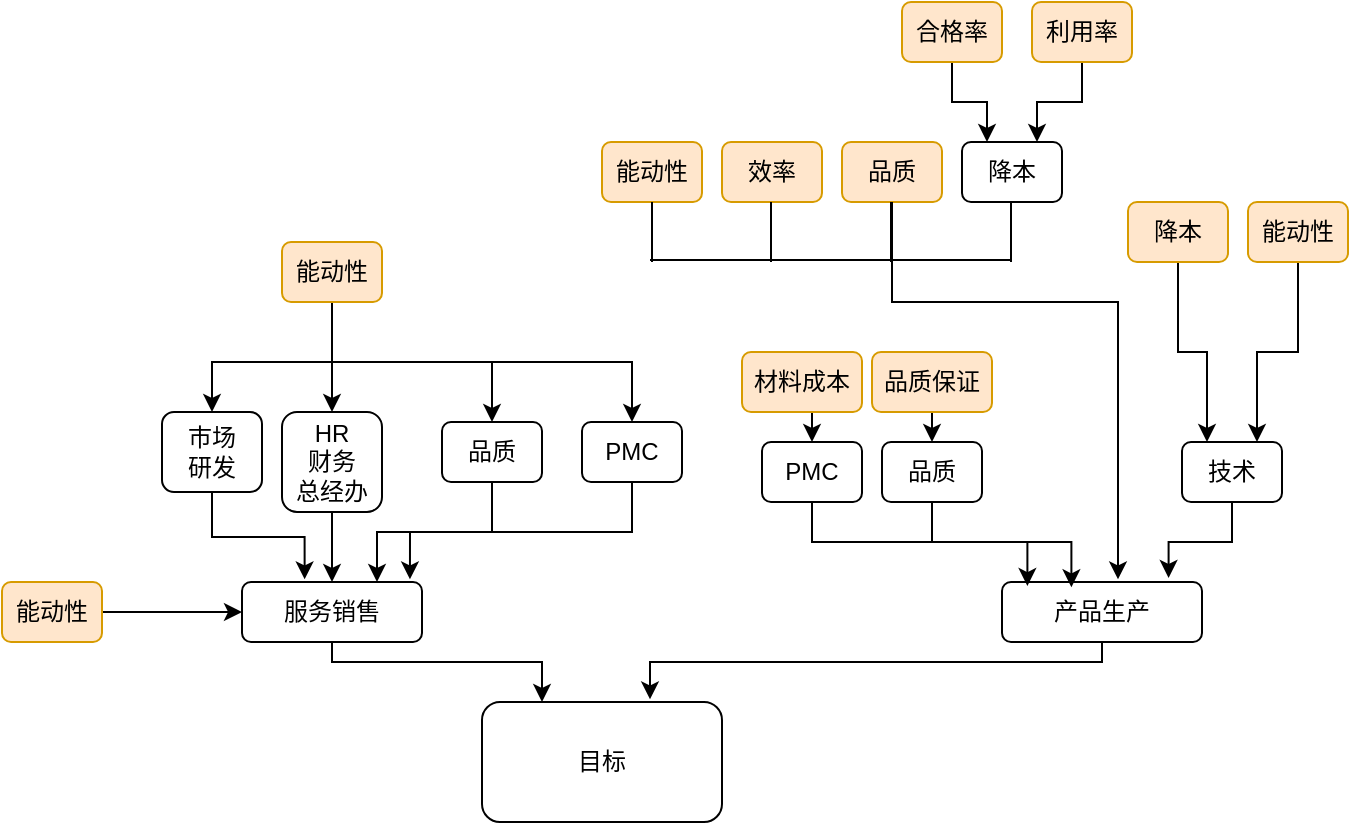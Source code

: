 <mxfile version="24.7.16">
  <diagram name="Page-1" id="5f0bae14-7c28-e335-631c-24af17079c00">
    <mxGraphModel dx="786" dy="463" grid="1" gridSize="10" guides="1" tooltips="1" connect="1" arrows="1" fold="1" page="1" pageScale="1" pageWidth="1100" pageHeight="850" background="none" math="0" shadow="0">
      <root>
        <mxCell id="0" />
        <mxCell id="1" parent="0" />
        <mxCell id="xwVzSHvfbgsdyxj7SPSe-2" value="目标" style="rounded=1;whiteSpace=wrap;html=1;" vertex="1" parent="1">
          <mxGeometry x="290" y="700" width="120" height="60" as="geometry" />
        </mxCell>
        <mxCell id="xwVzSHvfbgsdyxj7SPSe-48" style="edgeStyle=orthogonalEdgeStyle;rounded=0;orthogonalLoop=1;jettySize=auto;html=1;exitX=0.5;exitY=1;exitDx=0;exitDy=0;entryX=0.25;entryY=0;entryDx=0;entryDy=0;" edge="1" parent="1" source="xwVzSHvfbgsdyxj7SPSe-3" target="xwVzSHvfbgsdyxj7SPSe-2">
          <mxGeometry relative="1" as="geometry">
            <Array as="points">
              <mxPoint x="215" y="680" />
              <mxPoint x="320" y="680" />
            </Array>
          </mxGeometry>
        </mxCell>
        <mxCell id="xwVzSHvfbgsdyxj7SPSe-3" value="服务销售" style="rounded=1;whiteSpace=wrap;html=1;" vertex="1" parent="1">
          <mxGeometry x="170" y="640" width="90" height="30" as="geometry" />
        </mxCell>
        <mxCell id="xwVzSHvfbgsdyxj7SPSe-4" value="产品生产" style="rounded=1;whiteSpace=wrap;html=1;" vertex="1" parent="1">
          <mxGeometry x="550" y="640" width="100" height="30" as="geometry" />
        </mxCell>
        <mxCell id="xwVzSHvfbgsdyxj7SPSe-6" value="市场&lt;div&gt;研发&lt;/div&gt;" style="rounded=1;whiteSpace=wrap;html=1;" vertex="1" parent="1">
          <mxGeometry x="130" y="555" width="50" height="40" as="geometry" />
        </mxCell>
        <mxCell id="xwVzSHvfbgsdyxj7SPSe-57" style="edgeStyle=orthogonalEdgeStyle;rounded=0;orthogonalLoop=1;jettySize=auto;html=1;exitX=0.5;exitY=1;exitDx=0;exitDy=0;entryX=0.75;entryY=0;entryDx=0;entryDy=0;" edge="1" parent="1" source="xwVzSHvfbgsdyxj7SPSe-7" target="xwVzSHvfbgsdyxj7SPSe-3">
          <mxGeometry relative="1" as="geometry" />
        </mxCell>
        <mxCell id="xwVzSHvfbgsdyxj7SPSe-7" value="品质" style="rounded=1;whiteSpace=wrap;html=1;" vertex="1" parent="1">
          <mxGeometry x="270" y="560" width="50" height="30" as="geometry" />
        </mxCell>
        <mxCell id="xwVzSHvfbgsdyxj7SPSe-56" style="edgeStyle=orthogonalEdgeStyle;rounded=0;orthogonalLoop=1;jettySize=auto;html=1;exitX=0.5;exitY=1;exitDx=0;exitDy=0;entryX=0.5;entryY=0;entryDx=0;entryDy=0;" edge="1" parent="1" source="xwVzSHvfbgsdyxj7SPSe-8" target="xwVzSHvfbgsdyxj7SPSe-3">
          <mxGeometry relative="1" as="geometry" />
        </mxCell>
        <mxCell id="xwVzSHvfbgsdyxj7SPSe-8" value="HR&lt;div&gt;财务&lt;/div&gt;&lt;div&gt;总经办&lt;/div&gt;" style="rounded=1;whiteSpace=wrap;html=1;" vertex="1" parent="1">
          <mxGeometry x="190" y="555" width="50" height="50" as="geometry" />
        </mxCell>
        <mxCell id="xwVzSHvfbgsdyxj7SPSe-9" value="PMC" style="rounded=1;whiteSpace=wrap;html=1;" vertex="1" parent="1">
          <mxGeometry x="340" y="560" width="50" height="30" as="geometry" />
        </mxCell>
        <mxCell id="xwVzSHvfbgsdyxj7SPSe-11" value="品质" style="rounded=1;whiteSpace=wrap;html=1;" vertex="1" parent="1">
          <mxGeometry x="490" y="570" width="50" height="30" as="geometry" />
        </mxCell>
        <mxCell id="xwVzSHvfbgsdyxj7SPSe-13" value="技术" style="rounded=1;whiteSpace=wrap;html=1;" vertex="1" parent="1">
          <mxGeometry x="640" y="570" width="50" height="30" as="geometry" />
        </mxCell>
        <mxCell id="xwVzSHvfbgsdyxj7SPSe-81" style="edgeStyle=orthogonalEdgeStyle;rounded=0;orthogonalLoop=1;jettySize=auto;html=1;exitX=0.5;exitY=1;exitDx=0;exitDy=0;entryX=0.5;entryY=0;entryDx=0;entryDy=0;" edge="1" parent="1" source="xwVzSHvfbgsdyxj7SPSe-15" target="xwVzSHvfbgsdyxj7SPSe-79">
          <mxGeometry relative="1" as="geometry" />
        </mxCell>
        <mxCell id="xwVzSHvfbgsdyxj7SPSe-15" value="材料成本" style="rounded=1;whiteSpace=wrap;html=1;fillColor=#ffe6cc;strokeColor=#d79b00;" vertex="1" parent="1">
          <mxGeometry x="420" y="525" width="60" height="30" as="geometry" />
        </mxCell>
        <mxCell id="xwVzSHvfbgsdyxj7SPSe-59" style="edgeStyle=orthogonalEdgeStyle;rounded=0;orthogonalLoop=1;jettySize=auto;html=1;exitX=0.5;exitY=1;exitDx=0;exitDy=0;entryX=0.5;entryY=0;entryDx=0;entryDy=0;" edge="1" parent="1" source="xwVzSHvfbgsdyxj7SPSe-17" target="xwVzSHvfbgsdyxj7SPSe-8">
          <mxGeometry relative="1" as="geometry" />
        </mxCell>
        <mxCell id="xwVzSHvfbgsdyxj7SPSe-61" style="edgeStyle=orthogonalEdgeStyle;rounded=0;orthogonalLoop=1;jettySize=auto;html=1;exitX=0.5;exitY=1;exitDx=0;exitDy=0;entryX=0.5;entryY=0;entryDx=0;entryDy=0;" edge="1" parent="1" source="xwVzSHvfbgsdyxj7SPSe-17" target="xwVzSHvfbgsdyxj7SPSe-7">
          <mxGeometry relative="1" as="geometry" />
        </mxCell>
        <mxCell id="xwVzSHvfbgsdyxj7SPSe-62" style="edgeStyle=orthogonalEdgeStyle;rounded=0;orthogonalLoop=1;jettySize=auto;html=1;exitX=0.5;exitY=1;exitDx=0;exitDy=0;entryX=0.5;entryY=0;entryDx=0;entryDy=0;" edge="1" parent="1" source="xwVzSHvfbgsdyxj7SPSe-17" target="xwVzSHvfbgsdyxj7SPSe-9">
          <mxGeometry relative="1" as="geometry" />
        </mxCell>
        <mxCell id="xwVzSHvfbgsdyxj7SPSe-63" style="edgeStyle=orthogonalEdgeStyle;rounded=0;orthogonalLoop=1;jettySize=auto;html=1;exitX=0.5;exitY=1;exitDx=0;exitDy=0;entryX=0.5;entryY=0;entryDx=0;entryDy=0;" edge="1" parent="1" source="xwVzSHvfbgsdyxj7SPSe-17" target="xwVzSHvfbgsdyxj7SPSe-6">
          <mxGeometry relative="1" as="geometry">
            <Array as="points">
              <mxPoint x="215" y="530" />
              <mxPoint x="155" y="530" />
            </Array>
          </mxGeometry>
        </mxCell>
        <mxCell id="xwVzSHvfbgsdyxj7SPSe-17" value="能动性" style="rounded=1;whiteSpace=wrap;html=1;fillColor=#ffe6cc;strokeColor=#d79b00;" vertex="1" parent="1">
          <mxGeometry x="190" y="470" width="50" height="30" as="geometry" />
        </mxCell>
        <mxCell id="xwVzSHvfbgsdyxj7SPSe-89" style="edgeStyle=orthogonalEdgeStyle;rounded=0;orthogonalLoop=1;jettySize=auto;html=1;exitX=0.5;exitY=1;exitDx=0;exitDy=0;entryX=0.75;entryY=0;entryDx=0;entryDy=0;" edge="1" parent="1" source="xwVzSHvfbgsdyxj7SPSe-18" target="xwVzSHvfbgsdyxj7SPSe-13">
          <mxGeometry relative="1" as="geometry" />
        </mxCell>
        <mxCell id="xwVzSHvfbgsdyxj7SPSe-18" value="能动性" style="rounded=1;whiteSpace=wrap;html=1;fillColor=#ffe6cc;strokeColor=#d79b00;" vertex="1" parent="1">
          <mxGeometry x="673" y="450" width="50" height="30" as="geometry" />
        </mxCell>
        <mxCell id="xwVzSHvfbgsdyxj7SPSe-88" style="edgeStyle=orthogonalEdgeStyle;rounded=0;orthogonalLoop=1;jettySize=auto;html=1;exitX=0.5;exitY=1;exitDx=0;exitDy=0;entryX=0.25;entryY=0;entryDx=0;entryDy=0;" edge="1" parent="1" source="xwVzSHvfbgsdyxj7SPSe-19" target="xwVzSHvfbgsdyxj7SPSe-13">
          <mxGeometry relative="1" as="geometry" />
        </mxCell>
        <mxCell id="xwVzSHvfbgsdyxj7SPSe-19" value="降本" style="rounded=1;whiteSpace=wrap;html=1;fillColor=#ffe6cc;strokeColor=#d79b00;" vertex="1" parent="1">
          <mxGeometry x="613" y="450" width="50" height="30" as="geometry" />
        </mxCell>
        <mxCell id="xwVzSHvfbgsdyxj7SPSe-20" value="能动性" style="rounded=1;whiteSpace=wrap;html=1;fillColor=#ffe6cc;strokeColor=#d79b00;" vertex="1" parent="1">
          <mxGeometry x="350" y="420" width="50" height="30" as="geometry" />
        </mxCell>
        <mxCell id="xwVzSHvfbgsdyxj7SPSe-21" value="效率" style="rounded=1;whiteSpace=wrap;html=1;fillColor=#ffe6cc;strokeColor=#d79b00;" vertex="1" parent="1">
          <mxGeometry x="410" y="420" width="50" height="30" as="geometry" />
        </mxCell>
        <mxCell id="xwVzSHvfbgsdyxj7SPSe-65" style="edgeStyle=orthogonalEdgeStyle;rounded=0;orthogonalLoop=1;jettySize=auto;html=1;exitX=0.5;exitY=1;exitDx=0;exitDy=0;entryX=0.5;entryY=0;entryDx=0;entryDy=0;" edge="1" parent="1" source="xwVzSHvfbgsdyxj7SPSe-22" target="xwVzSHvfbgsdyxj7SPSe-11">
          <mxGeometry relative="1" as="geometry" />
        </mxCell>
        <mxCell id="xwVzSHvfbgsdyxj7SPSe-22" value="品质保证" style="rounded=1;whiteSpace=wrap;html=1;fillColor=#ffe6cc;strokeColor=#d79b00;" vertex="1" parent="1">
          <mxGeometry x="485" y="525" width="60" height="30" as="geometry" />
        </mxCell>
        <mxCell id="xwVzSHvfbgsdyxj7SPSe-23" value="品质" style="rounded=1;whiteSpace=wrap;html=1;fillColor=#ffe6cc;strokeColor=#d79b00;" vertex="1" parent="1">
          <mxGeometry x="470" y="420" width="50" height="30" as="geometry" />
        </mxCell>
        <mxCell id="xwVzSHvfbgsdyxj7SPSe-24" value="降本" style="rounded=1;whiteSpace=wrap;html=1;" vertex="1" parent="1">
          <mxGeometry x="530" y="420" width="50" height="30" as="geometry" />
        </mxCell>
        <mxCell id="xwVzSHvfbgsdyxj7SPSe-70" style="edgeStyle=orthogonalEdgeStyle;rounded=0;orthogonalLoop=1;jettySize=auto;html=1;exitX=0.5;exitY=1;exitDx=0;exitDy=0;entryX=0.25;entryY=0;entryDx=0;entryDy=0;" edge="1" parent="1" source="xwVzSHvfbgsdyxj7SPSe-25" target="xwVzSHvfbgsdyxj7SPSe-24">
          <mxGeometry relative="1" as="geometry" />
        </mxCell>
        <mxCell id="xwVzSHvfbgsdyxj7SPSe-25" value="合格率" style="rounded=1;whiteSpace=wrap;html=1;fillColor=#ffe6cc;strokeColor=#d79b00;" vertex="1" parent="1">
          <mxGeometry x="500" y="350" width="50" height="30" as="geometry" />
        </mxCell>
        <mxCell id="xwVzSHvfbgsdyxj7SPSe-71" style="edgeStyle=orthogonalEdgeStyle;rounded=0;orthogonalLoop=1;jettySize=auto;html=1;exitX=0.5;exitY=1;exitDx=0;exitDy=0;entryX=0.75;entryY=0;entryDx=0;entryDy=0;" edge="1" parent="1" source="xwVzSHvfbgsdyxj7SPSe-26" target="xwVzSHvfbgsdyxj7SPSe-24">
          <mxGeometry relative="1" as="geometry" />
        </mxCell>
        <mxCell id="xwVzSHvfbgsdyxj7SPSe-26" value="利用率" style="rounded=1;whiteSpace=wrap;html=1;fillColor=#ffe6cc;strokeColor=#d79b00;" vertex="1" parent="1">
          <mxGeometry x="565" y="350" width="50" height="30" as="geometry" />
        </mxCell>
        <mxCell id="xwVzSHvfbgsdyxj7SPSe-49" style="edgeStyle=orthogonalEdgeStyle;rounded=0;orthogonalLoop=1;jettySize=auto;html=1;exitX=0.5;exitY=1;exitDx=0;exitDy=0;entryX=0.7;entryY=-0.022;entryDx=0;entryDy=0;entryPerimeter=0;" edge="1" parent="1" source="xwVzSHvfbgsdyxj7SPSe-4" target="xwVzSHvfbgsdyxj7SPSe-2">
          <mxGeometry relative="1" as="geometry">
            <Array as="points">
              <mxPoint x="600" y="680" />
              <mxPoint x="374" y="680" />
            </Array>
          </mxGeometry>
        </mxCell>
        <mxCell id="xwVzSHvfbgsdyxj7SPSe-50" style="edgeStyle=orthogonalEdgeStyle;rounded=0;orthogonalLoop=1;jettySize=auto;html=1;exitX=0.5;exitY=1;exitDx=0;exitDy=0;entryX=0.127;entryY=0.067;entryDx=0;entryDy=0;entryPerimeter=0;" edge="1" parent="1" source="xwVzSHvfbgsdyxj7SPSe-11" target="xwVzSHvfbgsdyxj7SPSe-4">
          <mxGeometry relative="1" as="geometry" />
        </mxCell>
        <mxCell id="xwVzSHvfbgsdyxj7SPSe-55" style="edgeStyle=orthogonalEdgeStyle;rounded=0;orthogonalLoop=1;jettySize=auto;html=1;exitX=0.5;exitY=1;exitDx=0;exitDy=0;entryX=0.348;entryY=-0.044;entryDx=0;entryDy=0;entryPerimeter=0;" edge="1" parent="1" source="xwVzSHvfbgsdyxj7SPSe-6" target="xwVzSHvfbgsdyxj7SPSe-3">
          <mxGeometry relative="1" as="geometry" />
        </mxCell>
        <mxCell id="xwVzSHvfbgsdyxj7SPSe-58" style="edgeStyle=orthogonalEdgeStyle;rounded=0;orthogonalLoop=1;jettySize=auto;html=1;exitX=0.5;exitY=1;exitDx=0;exitDy=0;entryX=0.933;entryY=-0.044;entryDx=0;entryDy=0;entryPerimeter=0;" edge="1" parent="1" source="xwVzSHvfbgsdyxj7SPSe-9" target="xwVzSHvfbgsdyxj7SPSe-3">
          <mxGeometry relative="1" as="geometry" />
        </mxCell>
        <mxCell id="xwVzSHvfbgsdyxj7SPSe-73" value="" style="endArrow=none;html=1;rounded=0;" edge="1" parent="1">
          <mxGeometry width="50" height="50" relative="1" as="geometry">
            <mxPoint x="374" y="479" as="sourcePoint" />
            <mxPoint x="554" y="479" as="targetPoint" />
            <Array as="points">
              <mxPoint x="470" y="479" />
            </Array>
          </mxGeometry>
        </mxCell>
        <mxCell id="xwVzSHvfbgsdyxj7SPSe-74" value="" style="endArrow=none;html=1;rounded=0;entryX=0.5;entryY=1;entryDx=0;entryDy=0;" edge="1" parent="1" target="xwVzSHvfbgsdyxj7SPSe-20">
          <mxGeometry width="50" height="50" relative="1" as="geometry">
            <mxPoint x="375" y="480" as="sourcePoint" />
            <mxPoint x="440" y="520" as="targetPoint" />
          </mxGeometry>
        </mxCell>
        <mxCell id="xwVzSHvfbgsdyxj7SPSe-75" value="" style="endArrow=none;html=1;rounded=0;entryX=0.5;entryY=1;entryDx=0;entryDy=0;" edge="1" parent="1">
          <mxGeometry width="50" height="50" relative="1" as="geometry">
            <mxPoint x="434.5" y="480" as="sourcePoint" />
            <mxPoint x="434.5" y="450" as="targetPoint" />
          </mxGeometry>
        </mxCell>
        <mxCell id="xwVzSHvfbgsdyxj7SPSe-76" value="" style="endArrow=none;html=1;rounded=0;entryX=0.5;entryY=1;entryDx=0;entryDy=0;" edge="1" parent="1">
          <mxGeometry width="50" height="50" relative="1" as="geometry">
            <mxPoint x="494.5" y="480" as="sourcePoint" />
            <mxPoint x="494.5" y="450" as="targetPoint" />
          </mxGeometry>
        </mxCell>
        <mxCell id="xwVzSHvfbgsdyxj7SPSe-77" value="" style="endArrow=none;html=1;rounded=0;entryX=0.5;entryY=1;entryDx=0;entryDy=0;" edge="1" parent="1">
          <mxGeometry width="50" height="50" relative="1" as="geometry">
            <mxPoint x="554.5" y="480" as="sourcePoint" />
            <mxPoint x="554.5" y="450" as="targetPoint" />
          </mxGeometry>
        </mxCell>
        <mxCell id="xwVzSHvfbgsdyxj7SPSe-79" value="PMC" style="rounded=1;whiteSpace=wrap;html=1;" vertex="1" parent="1">
          <mxGeometry x="430" y="570" width="50" height="30" as="geometry" />
        </mxCell>
        <mxCell id="xwVzSHvfbgsdyxj7SPSe-80" style="edgeStyle=orthogonalEdgeStyle;rounded=0;orthogonalLoop=1;jettySize=auto;html=1;exitX=0.5;exitY=1;exitDx=0;exitDy=0;entryX=0.347;entryY=0.089;entryDx=0;entryDy=0;entryPerimeter=0;" edge="1" parent="1" source="xwVzSHvfbgsdyxj7SPSe-79" target="xwVzSHvfbgsdyxj7SPSe-4">
          <mxGeometry relative="1" as="geometry" />
        </mxCell>
        <mxCell id="xwVzSHvfbgsdyxj7SPSe-85" style="edgeStyle=orthogonalEdgeStyle;rounded=0;orthogonalLoop=1;jettySize=auto;html=1;exitX=1;exitY=0.5;exitDx=0;exitDy=0;entryX=0;entryY=0.5;entryDx=0;entryDy=0;" edge="1" parent="1" source="xwVzSHvfbgsdyxj7SPSe-84" target="xwVzSHvfbgsdyxj7SPSe-3">
          <mxGeometry relative="1" as="geometry" />
        </mxCell>
        <mxCell id="xwVzSHvfbgsdyxj7SPSe-84" value="能动性" style="rounded=1;whiteSpace=wrap;html=1;fillColor=#ffe6cc;strokeColor=#d79b00;" vertex="1" parent="1">
          <mxGeometry x="50" y="640" width="50" height="30" as="geometry" />
        </mxCell>
        <mxCell id="xwVzSHvfbgsdyxj7SPSe-86" style="edgeStyle=orthogonalEdgeStyle;rounded=0;orthogonalLoop=1;jettySize=auto;html=1;exitX=0.5;exitY=1;exitDx=0;exitDy=0;entryX=0.58;entryY=-0.044;entryDx=0;entryDy=0;entryPerimeter=0;" edge="1" parent="1" source="xwVzSHvfbgsdyxj7SPSe-23" target="xwVzSHvfbgsdyxj7SPSe-4">
          <mxGeometry relative="1" as="geometry">
            <Array as="points">
              <mxPoint x="495" y="500" />
              <mxPoint x="608" y="500" />
            </Array>
          </mxGeometry>
        </mxCell>
        <mxCell id="xwVzSHvfbgsdyxj7SPSe-87" style="edgeStyle=orthogonalEdgeStyle;rounded=0;orthogonalLoop=1;jettySize=auto;html=1;exitX=0.5;exitY=1;exitDx=0;exitDy=0;entryX=0.833;entryY=-0.067;entryDx=0;entryDy=0;entryPerimeter=0;" edge="1" parent="1" source="xwVzSHvfbgsdyxj7SPSe-13" target="xwVzSHvfbgsdyxj7SPSe-4">
          <mxGeometry relative="1" as="geometry" />
        </mxCell>
      </root>
    </mxGraphModel>
  </diagram>
</mxfile>
